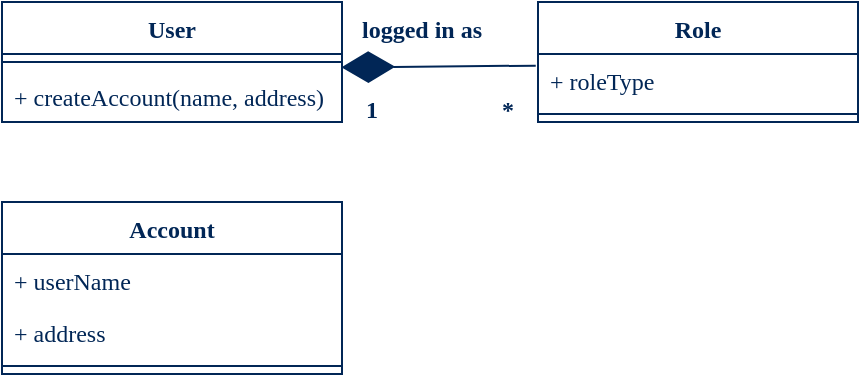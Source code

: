 <mxfile version="13.8.0" type="github"><diagram id="3BepCEGz6Qsx54ZXZtlb" name="Page-1"><mxGraphModel dx="552" dy="334" grid="1" gridSize="10" guides="1" tooltips="1" connect="1" arrows="1" fold="1" page="1" pageScale="1" pageWidth="827" pageHeight="1169" math="0" shadow="0"><root><mxCell id="0"/><mxCell id="1" parent="0"/><mxCell id="CEOUxKKuGJjPSHZ59oC4-7" value="User" style="swimlane;fontStyle=1;align=center;verticalAlign=top;childLayout=stackLayout;horizontal=1;startSize=26;horizontalStack=0;resizeParent=1;resizeParentMax=0;resizeLast=0;collapsible=1;marginBottom=0;fontColor=#012656;strokeColor=#012656;fontFamily=TitilliumText25L;" vertex="1" parent="1"><mxGeometry x="30" y="150" width="170" height="60" as="geometry"/></mxCell><mxCell id="CEOUxKKuGJjPSHZ59oC4-9" value="" style="line;strokeWidth=1;fillColor=none;align=left;verticalAlign=middle;spacingTop=-1;spacingLeft=3;spacingRight=3;rotatable=0;labelPosition=right;points=[];portConstraint=eastwest;fontColor=#012656;strokeColor=#012656;fontFamily=TitilliumText25L;" vertex="1" parent="CEOUxKKuGJjPSHZ59oC4-7"><mxGeometry y="26" width="170" height="8" as="geometry"/></mxCell><mxCell id="CEOUxKKuGJjPSHZ59oC4-21" value="+ createAccount(name, address)" style="text;strokeColor=none;fillColor=none;align=left;verticalAlign=top;spacingLeft=4;spacingRight=4;overflow=hidden;rotatable=0;points=[[0,0.5],[1,0.5]];portConstraint=eastwest;fontColor=#012656;fontFamily=TitilliumText25L;" vertex="1" parent="CEOUxKKuGJjPSHZ59oC4-7"><mxGeometry y="34" width="170" height="26" as="geometry"/></mxCell><mxCell id="CEOUxKKuGJjPSHZ59oC4-15" value="" style="endArrow=diamondThin;endFill=1;endSize=24;html=1;exitX=-0.007;exitY=0.224;exitDx=0;exitDy=0;fontColor=#012656;fontFamily=TitilliumText25L;entryX=0.998;entryY=0.833;entryDx=0;entryDy=0;entryPerimeter=0;strokeColor=#012656;exitPerimeter=0;" edge="1" parent="1" source="CEOUxKKuGJjPSHZ59oC4-12" target="CEOUxKKuGJjPSHZ59oC4-9"><mxGeometry width="160" relative="1" as="geometry"><mxPoint x="290" y="240" as="sourcePoint"/><mxPoint x="202" y="188" as="targetPoint"/></mxGeometry></mxCell><mxCell id="CEOUxKKuGJjPSHZ59oC4-11" value="Role" style="swimlane;fontStyle=1;align=center;verticalAlign=top;childLayout=stackLayout;horizontal=1;startSize=26;horizontalStack=0;resizeParent=1;resizeParentMax=0;resizeLast=0;collapsible=1;marginBottom=0;fontColor=#012656;strokeColor=#012656;fontFamily=TitilliumText25L;" vertex="1" parent="1"><mxGeometry x="298" y="150" width="160" height="60" as="geometry"/></mxCell><mxCell id="CEOUxKKuGJjPSHZ59oC4-12" value="+ roleType" style="text;strokeColor=none;fillColor=none;align=left;verticalAlign=top;spacingLeft=4;spacingRight=4;overflow=hidden;rotatable=0;points=[[0,0.5],[1,0.5]];portConstraint=eastwest;fontColor=#012656;fontFamily=TitilliumText25L;" vertex="1" parent="CEOUxKKuGJjPSHZ59oC4-11"><mxGeometry y="26" width="160" height="26" as="geometry"/></mxCell><mxCell id="CEOUxKKuGJjPSHZ59oC4-13" value="" style="line;strokeWidth=1;fillColor=none;align=left;verticalAlign=middle;spacingTop=-1;spacingLeft=3;spacingRight=3;rotatable=0;labelPosition=right;points=[];portConstraint=eastwest;fontColor=#012656;strokeColor=#012656;fontFamily=TitilliumText25L;" vertex="1" parent="CEOUxKKuGJjPSHZ59oC4-11"><mxGeometry y="52" width="160" height="8" as="geometry"/></mxCell><mxCell id="CEOUxKKuGJjPSHZ59oC4-22" value="logged in as" style="text;align=center;fontStyle=1;verticalAlign=middle;spacingLeft=3;spacingRight=3;strokeColor=none;rotatable=0;points=[[0,0.5],[1,0.5]];portConstraint=eastwest;fontFamily=TitilliumText25L;fontColor=#012656;" vertex="1" parent="1"><mxGeometry x="200" y="150" width="80" height="26" as="geometry"/></mxCell><mxCell id="CEOUxKKuGJjPSHZ59oC4-23" value="1" style="text;align=center;fontStyle=1;verticalAlign=middle;spacingLeft=3;spacingRight=3;strokeColor=none;rotatable=0;points=[[0,0.5],[1,0.5]];portConstraint=eastwest;fontFamily=TitilliumText25L;fontColor=#012656;" vertex="1" parent="1"><mxGeometry x="200" y="190" width="30" height="26" as="geometry"/></mxCell><mxCell id="CEOUxKKuGJjPSHZ59oC4-24" value="*" style="text;align=center;fontStyle=1;verticalAlign=middle;spacingLeft=3;spacingRight=3;strokeColor=none;rotatable=0;points=[[0,0.5],[1,0.5]];portConstraint=eastwest;fontFamily=TitilliumText25L;fontColor=#012656;" vertex="1" parent="1"><mxGeometry x="268" y="190" width="30" height="26" as="geometry"/></mxCell><mxCell id="CEOUxKKuGJjPSHZ59oC4-16" value="Account" style="swimlane;fontStyle=1;align=center;verticalAlign=top;childLayout=stackLayout;horizontal=1;startSize=26;horizontalStack=0;resizeParent=1;resizeParentMax=0;resizeLast=0;collapsible=1;marginBottom=0;fontColor=#012656;strokeColor=#012656;fontFamily=TitilliumText25L;" vertex="1" parent="1"><mxGeometry x="30" y="250" width="170" height="86" as="geometry"/></mxCell><mxCell id="CEOUxKKuGJjPSHZ59oC4-17" value="+ userName" style="text;strokeColor=none;fillColor=none;align=left;verticalAlign=top;spacingLeft=4;spacingRight=4;overflow=hidden;rotatable=0;points=[[0,0.5],[1,0.5]];portConstraint=eastwest;fontColor=#012656;fontFamily=TitilliumText25L;" vertex="1" parent="CEOUxKKuGJjPSHZ59oC4-16"><mxGeometry y="26" width="170" height="26" as="geometry"/></mxCell><mxCell id="CEOUxKKuGJjPSHZ59oC4-20" value="+ address" style="text;strokeColor=none;fillColor=none;align=left;verticalAlign=top;spacingLeft=4;spacingRight=4;overflow=hidden;rotatable=0;points=[[0,0.5],[1,0.5]];portConstraint=eastwest;fontColor=#012656;fontFamily=TitilliumText25L;" vertex="1" parent="CEOUxKKuGJjPSHZ59oC4-16"><mxGeometry y="52" width="170" height="26" as="geometry"/></mxCell><mxCell id="CEOUxKKuGJjPSHZ59oC4-18" value="" style="line;strokeWidth=1;fillColor=none;align=left;verticalAlign=middle;spacingTop=-1;spacingLeft=3;spacingRight=3;rotatable=0;labelPosition=right;points=[];portConstraint=eastwest;fontColor=#012656;strokeColor=#012656;fontFamily=TitilliumText25L;" vertex="1" parent="CEOUxKKuGJjPSHZ59oC4-16"><mxGeometry y="78" width="170" height="8" as="geometry"/></mxCell></root></mxGraphModel></diagram></mxfile>